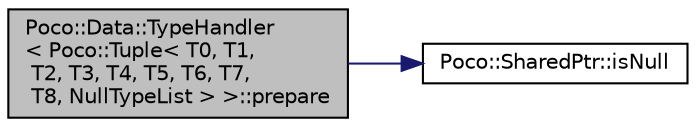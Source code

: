 digraph "Poco::Data::TypeHandler&lt; Poco::Tuple&lt; T0, T1, T2, T3, T4, T5, T6, T7, T8, NullTypeList &gt; &gt;::prepare"
{
 // LATEX_PDF_SIZE
  edge [fontname="Helvetica",fontsize="10",labelfontname="Helvetica",labelfontsize="10"];
  node [fontname="Helvetica",fontsize="10",shape=record];
  rankdir="LR";
  Node1 [label="Poco::Data::TypeHandler\l\< Poco::Tuple\< T0, T1,\l T2, T3, T4, T5, T6, T7,\l T8, NullTypeList \> \>::prepare",height=0.2,width=0.4,color="black", fillcolor="grey75", style="filled", fontcolor="black",tooltip=" "];
  Node1 -> Node2 [color="midnightblue",fontsize="10",style="solid",fontname="Helvetica"];
  Node2 [label="Poco::SharedPtr::isNull",height=0.2,width=0.4,color="black", fillcolor="white", style="filled",URL="$classPoco_1_1SharedPtr.html#af04598ca0ecf598802c144836cfd3b5a",tooltip=" "];
}
